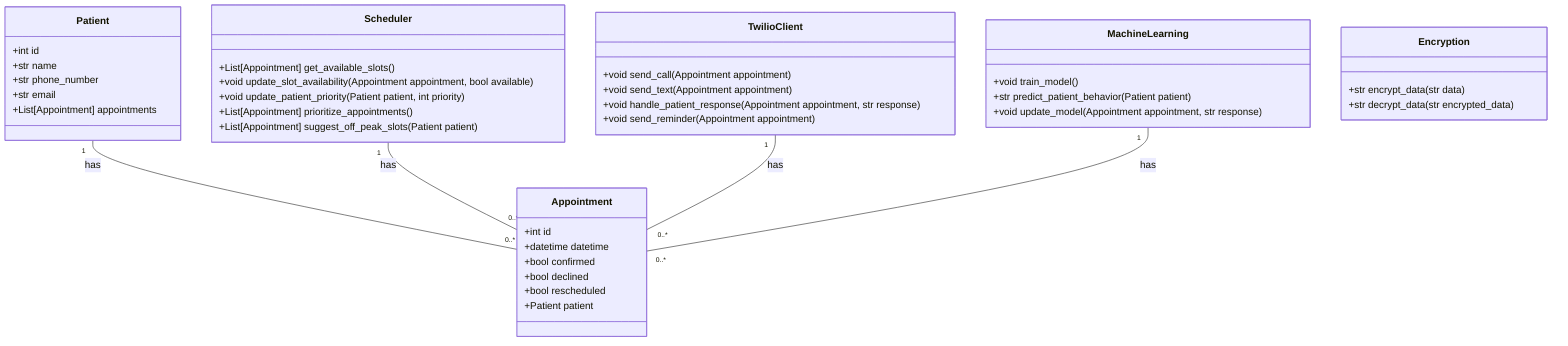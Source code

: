 classDiagram
    class Patient{
        +int id
        +str name
        +str phone_number
        +str email
        +List[Appointment] appointments
    }
    class Appointment{
        +int id
        +datetime datetime
        +bool confirmed
        +bool declined
        +bool rescheduled
        +Patient patient
    }
    class Scheduler{
        +List[Appointment] get_available_slots()
        +void update_slot_availability(Appointment appointment, bool available)
        +void update_patient_priority(Patient patient, int priority)
        +List[Appointment] prioritize_appointments()
        +List[Appointment] suggest_off_peak_slots(Patient patient)
    }
    class TwilioClient{
        +void send_call(Appointment appointment)
        +void send_text(Appointment appointment)
        +void handle_patient_response(Appointment appointment, str response)
        +void send_reminder(Appointment appointment)
    }
    class MachineLearning{
        +void train_model()
        +str predict_patient_behavior(Patient patient)
        +void update_model(Appointment appointment, str response)
    }
    class Encryption{
        +str encrypt_data(str data)
        +str decrypt_data(str encrypted_data)
    }
    Patient "1" -- "0..*" Appointment: has
    Scheduler "1" -- "0..*" Appointment: has
    TwilioClient "1" -- "0..*" Appointment: has
    MachineLearning "1" -- "0..*" Appointment: has